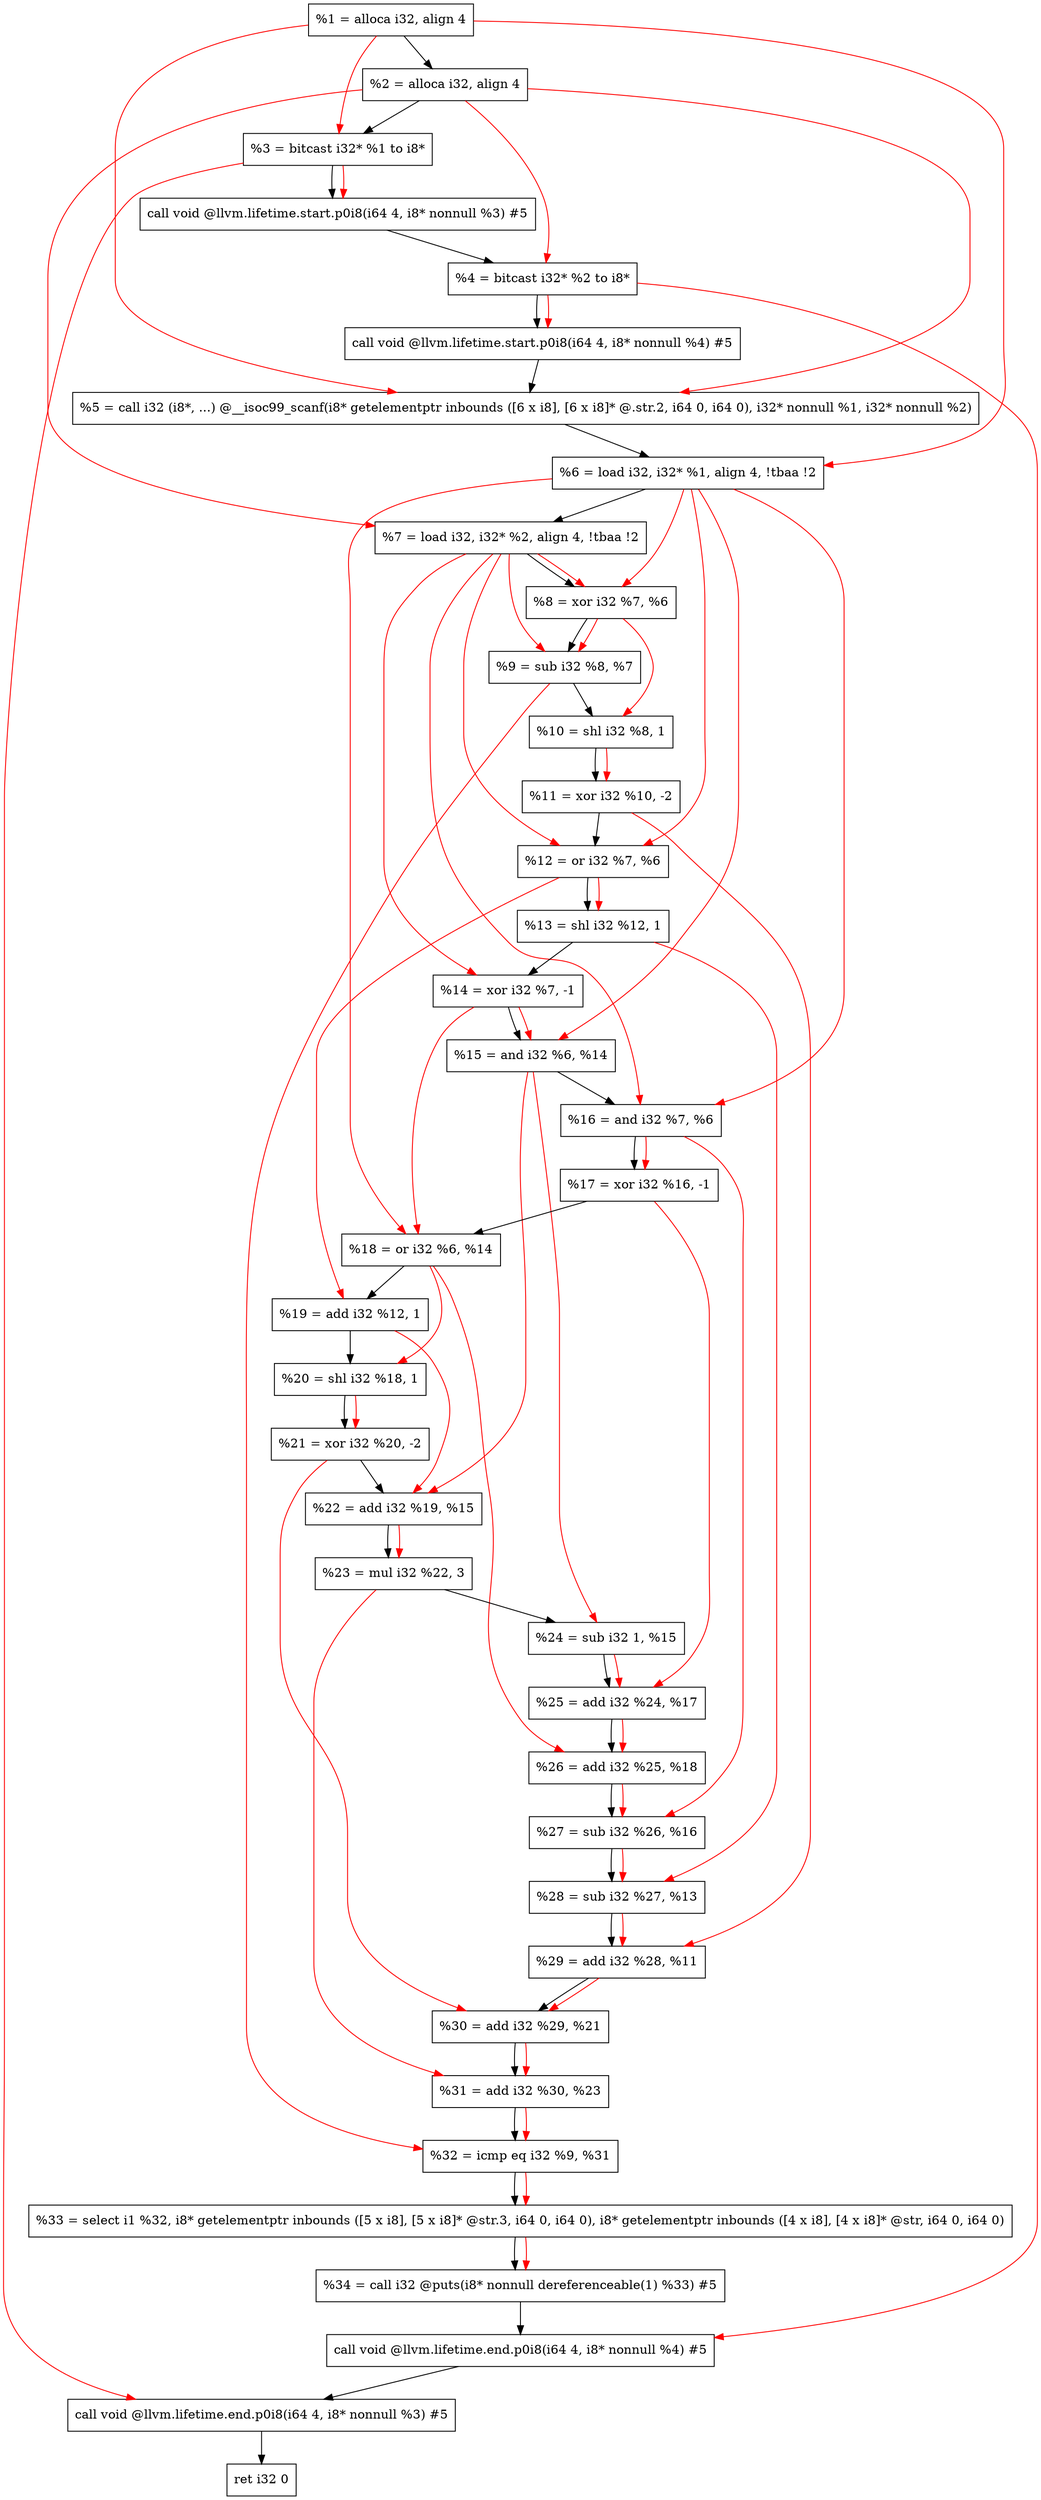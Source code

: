 digraph "DFG for'main' function" {
	Node0x11dcd98[shape=record, label="  %1 = alloca i32, align 4"];
	Node0x11dce18[shape=record, label="  %2 = alloca i32, align 4"];
	Node0x11dcea8[shape=record, label="  %3 = bitcast i32* %1 to i8*"];
	Node0x11dd308[shape=record, label="  call void @llvm.lifetime.start.p0i8(i64 4, i8* nonnull %3) #5"];
	Node0x11dd3e8[shape=record, label="  %4 = bitcast i32* %2 to i8*"];
	Node0x11dd508[shape=record, label="  call void @llvm.lifetime.start.p0i8(i64 4, i8* nonnull %4) #5"];
	Node0x11dd740[shape=record, label="  %5 = call i32 (i8*, ...) @__isoc99_scanf(i8* getelementptr inbounds ([6 x i8], [6 x i8]* @.str.2, i64 0, i64 0), i32* nonnull %1, i32* nonnull %2)"];
	Node0x11dd7f8[shape=record, label="  %6 = load i32, i32* %1, align 4, !tbaa !2"];
	Node0x11de768[shape=record, label="  %7 = load i32, i32* %2, align 4, !tbaa !2"];
	Node0x11dedf0[shape=record, label="  %8 = xor i32 %7, %6"];
	Node0x11dee60[shape=record, label="  %9 = sub i32 %8, %7"];
	Node0x11deed0[shape=record, label="  %10 = shl i32 %8, 1"];
	Node0x11def40[shape=record, label="  %11 = xor i32 %10, -2"];
	Node0x11defb0[shape=record, label="  %12 = or i32 %7, %6"];
	Node0x11df020[shape=record, label="  %13 = shl i32 %12, 1"];
	Node0x11df090[shape=record, label="  %14 = xor i32 %7, -1"];
	Node0x11df100[shape=record, label="  %15 = and i32 %6, %14"];
	Node0x11df170[shape=record, label="  %16 = and i32 %7, %6"];
	Node0x11df1e0[shape=record, label="  %17 = xor i32 %16, -1"];
	Node0x11df250[shape=record, label="  %18 = or i32 %6, %14"];
	Node0x11df2c0[shape=record, label="  %19 = add i32 %12, 1"];
	Node0x11df330[shape=record, label="  %20 = shl i32 %18, 1"];
	Node0x11df3a0[shape=record, label="  %21 = xor i32 %20, -2"];
	Node0x11df410[shape=record, label="  %22 = add i32 %19, %15"];
	Node0x11df480[shape=record, label="  %23 = mul i32 %22, 3"];
	Node0x11df4f0[shape=record, label="  %24 = sub i32 1, %15"];
	Node0x11df560[shape=record, label="  %25 = add i32 %24, %17"];
	Node0x11df5d0[shape=record, label="  %26 = add i32 %25, %18"];
	Node0x11df640[shape=record, label="  %27 = sub i32 %26, %16"];
	Node0x11df6b0[shape=record, label="  %28 = sub i32 %27, %13"];
	Node0x11df720[shape=record, label="  %29 = add i32 %28, %11"];
	Node0x11df790[shape=record, label="  %30 = add i32 %29, %21"];
	Node0x11df800[shape=record, label="  %31 = add i32 %30, %23"];
	Node0x11df870[shape=record, label="  %32 = icmp eq i32 %9, %31"];
	Node0x117d9d8[shape=record, label="  %33 = select i1 %32, i8* getelementptr inbounds ([5 x i8], [5 x i8]* @str.3, i64 0, i64 0), i8* getelementptr inbounds ([4 x i8], [4 x i8]* @str, i64 0, i64 0)"];
	Node0x11dfb10[shape=record, label="  %34 = call i32 @puts(i8* nonnull dereferenceable(1) %33) #5"];
	Node0x11dfd68[shape=record, label="  call void @llvm.lifetime.end.p0i8(i64 4, i8* nonnull %4) #5"];
	Node0x11dfec8[shape=record, label="  call void @llvm.lifetime.end.p0i8(i64 4, i8* nonnull %3) #5"];
	Node0x11dff88[shape=record, label="  ret i32 0"];
	Node0x11dcd98 -> Node0x11dce18;
	Node0x11dce18 -> Node0x11dcea8;
	Node0x11dcea8 -> Node0x11dd308;
	Node0x11dd308 -> Node0x11dd3e8;
	Node0x11dd3e8 -> Node0x11dd508;
	Node0x11dd508 -> Node0x11dd740;
	Node0x11dd740 -> Node0x11dd7f8;
	Node0x11dd7f8 -> Node0x11de768;
	Node0x11de768 -> Node0x11dedf0;
	Node0x11dedf0 -> Node0x11dee60;
	Node0x11dee60 -> Node0x11deed0;
	Node0x11deed0 -> Node0x11def40;
	Node0x11def40 -> Node0x11defb0;
	Node0x11defb0 -> Node0x11df020;
	Node0x11df020 -> Node0x11df090;
	Node0x11df090 -> Node0x11df100;
	Node0x11df100 -> Node0x11df170;
	Node0x11df170 -> Node0x11df1e0;
	Node0x11df1e0 -> Node0x11df250;
	Node0x11df250 -> Node0x11df2c0;
	Node0x11df2c0 -> Node0x11df330;
	Node0x11df330 -> Node0x11df3a0;
	Node0x11df3a0 -> Node0x11df410;
	Node0x11df410 -> Node0x11df480;
	Node0x11df480 -> Node0x11df4f0;
	Node0x11df4f0 -> Node0x11df560;
	Node0x11df560 -> Node0x11df5d0;
	Node0x11df5d0 -> Node0x11df640;
	Node0x11df640 -> Node0x11df6b0;
	Node0x11df6b0 -> Node0x11df720;
	Node0x11df720 -> Node0x11df790;
	Node0x11df790 -> Node0x11df800;
	Node0x11df800 -> Node0x11df870;
	Node0x11df870 -> Node0x117d9d8;
	Node0x117d9d8 -> Node0x11dfb10;
	Node0x11dfb10 -> Node0x11dfd68;
	Node0x11dfd68 -> Node0x11dfec8;
	Node0x11dfec8 -> Node0x11dff88;
edge [color=red]
	Node0x11dcd98 -> Node0x11dcea8;
	Node0x11dcea8 -> Node0x11dd308;
	Node0x11dce18 -> Node0x11dd3e8;
	Node0x11dd3e8 -> Node0x11dd508;
	Node0x11dcd98 -> Node0x11dd740;
	Node0x11dce18 -> Node0x11dd740;
	Node0x11dcd98 -> Node0x11dd7f8;
	Node0x11dce18 -> Node0x11de768;
	Node0x11de768 -> Node0x11dedf0;
	Node0x11dd7f8 -> Node0x11dedf0;
	Node0x11dedf0 -> Node0x11dee60;
	Node0x11de768 -> Node0x11dee60;
	Node0x11dedf0 -> Node0x11deed0;
	Node0x11deed0 -> Node0x11def40;
	Node0x11de768 -> Node0x11defb0;
	Node0x11dd7f8 -> Node0x11defb0;
	Node0x11defb0 -> Node0x11df020;
	Node0x11de768 -> Node0x11df090;
	Node0x11dd7f8 -> Node0x11df100;
	Node0x11df090 -> Node0x11df100;
	Node0x11de768 -> Node0x11df170;
	Node0x11dd7f8 -> Node0x11df170;
	Node0x11df170 -> Node0x11df1e0;
	Node0x11dd7f8 -> Node0x11df250;
	Node0x11df090 -> Node0x11df250;
	Node0x11defb0 -> Node0x11df2c0;
	Node0x11df250 -> Node0x11df330;
	Node0x11df330 -> Node0x11df3a0;
	Node0x11df2c0 -> Node0x11df410;
	Node0x11df100 -> Node0x11df410;
	Node0x11df410 -> Node0x11df480;
	Node0x11df100 -> Node0x11df4f0;
	Node0x11df4f0 -> Node0x11df560;
	Node0x11df1e0 -> Node0x11df560;
	Node0x11df560 -> Node0x11df5d0;
	Node0x11df250 -> Node0x11df5d0;
	Node0x11df5d0 -> Node0x11df640;
	Node0x11df170 -> Node0x11df640;
	Node0x11df640 -> Node0x11df6b0;
	Node0x11df020 -> Node0x11df6b0;
	Node0x11df6b0 -> Node0x11df720;
	Node0x11def40 -> Node0x11df720;
	Node0x11df720 -> Node0x11df790;
	Node0x11df3a0 -> Node0x11df790;
	Node0x11df790 -> Node0x11df800;
	Node0x11df480 -> Node0x11df800;
	Node0x11dee60 -> Node0x11df870;
	Node0x11df800 -> Node0x11df870;
	Node0x11df870 -> Node0x117d9d8;
	Node0x117d9d8 -> Node0x11dfb10;
	Node0x11dd3e8 -> Node0x11dfd68;
	Node0x11dcea8 -> Node0x11dfec8;
}

